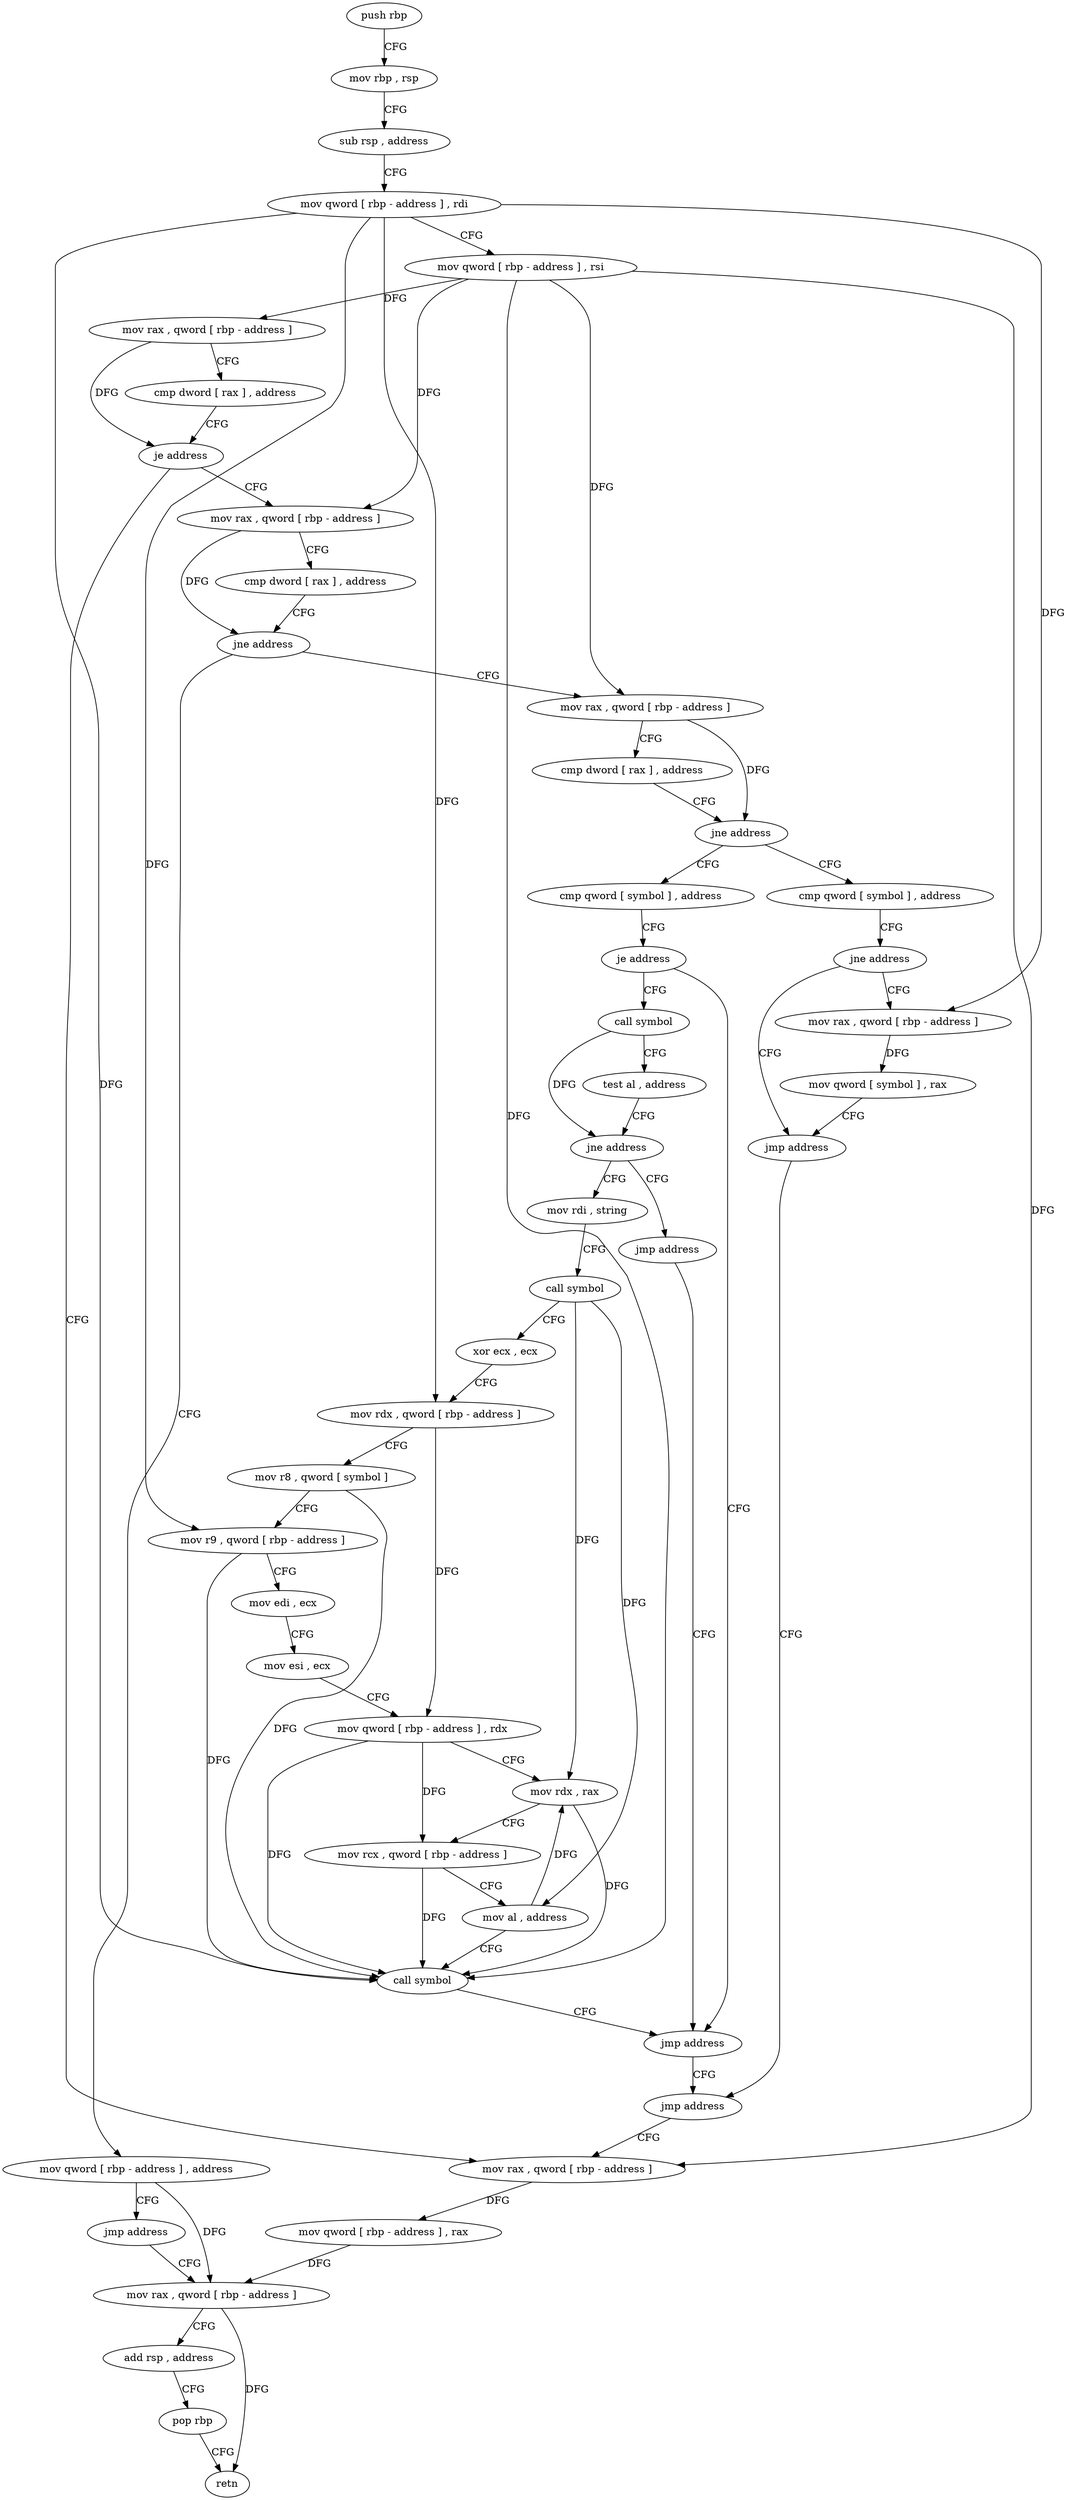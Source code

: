 digraph "func" {
"4265344" [label = "push rbp" ]
"4265345" [label = "mov rbp , rsp" ]
"4265348" [label = "sub rsp , address" ]
"4265352" [label = "mov qword [ rbp - address ] , rdi" ]
"4265356" [label = "mov qword [ rbp - address ] , rsi" ]
"4265360" [label = "mov rax , qword [ rbp - address ]" ]
"4265364" [label = "cmp dword [ rax ] , address" ]
"4265367" [label = "je address" ]
"4265542" [label = "mov rax , qword [ rbp - address ]" ]
"4265373" [label = "mov rax , qword [ rbp - address ]" ]
"4265546" [label = "mov qword [ rbp - address ] , rax" ]
"4265550" [label = "mov rax , qword [ rbp - address ]" ]
"4265377" [label = "cmp dword [ rax ] , address" ]
"4265380" [label = "jne address" ]
"4265399" [label = "mov rax , qword [ rbp - address ]" ]
"4265386" [label = "mov qword [ rbp - address ] , address" ]
"4265403" [label = "cmp dword [ rax ] , address" ]
"4265406" [label = "jne address" ]
"4265505" [label = "cmp qword [ symbol ] , address" ]
"4265412" [label = "cmp qword [ symbol ] , address" ]
"4265394" [label = "jmp address" ]
"4265514" [label = "jne address" ]
"4265532" [label = "jmp address" ]
"4265520" [label = "mov rax , qword [ rbp - address ]" ]
"4265421" [label = "je address" ]
"4265500" [label = "jmp address" ]
"4265427" [label = "call symbol" ]
"4265554" [label = "add rsp , address" ]
"4265558" [label = "pop rbp" ]
"4265559" [label = "retn" ]
"4265537" [label = "jmp address" ]
"4265524" [label = "mov qword [ symbol ] , rax" ]
"4265432" [label = "test al , address" ]
"4265434" [label = "jne address" ]
"4265445" [label = "mov rdi , string" ]
"4265440" [label = "jmp address" ]
"4265455" [label = "call symbol" ]
"4265460" [label = "xor ecx , ecx" ]
"4265462" [label = "mov rdx , qword [ rbp - address ]" ]
"4265466" [label = "mov r8 , qword [ symbol ]" ]
"4265474" [label = "mov r9 , qword [ rbp - address ]" ]
"4265478" [label = "mov edi , ecx" ]
"4265480" [label = "mov esi , ecx" ]
"4265482" [label = "mov qword [ rbp - address ] , rdx" ]
"4265486" [label = "mov rdx , rax" ]
"4265489" [label = "mov rcx , qword [ rbp - address ]" ]
"4265493" [label = "mov al , address" ]
"4265495" [label = "call symbol" ]
"4265344" -> "4265345" [ label = "CFG" ]
"4265345" -> "4265348" [ label = "CFG" ]
"4265348" -> "4265352" [ label = "CFG" ]
"4265352" -> "4265356" [ label = "CFG" ]
"4265352" -> "4265520" [ label = "DFG" ]
"4265352" -> "4265462" [ label = "DFG" ]
"4265352" -> "4265474" [ label = "DFG" ]
"4265352" -> "4265495" [ label = "DFG" ]
"4265356" -> "4265360" [ label = "DFG" ]
"4265356" -> "4265542" [ label = "DFG" ]
"4265356" -> "4265373" [ label = "DFG" ]
"4265356" -> "4265399" [ label = "DFG" ]
"4265356" -> "4265495" [ label = "DFG" ]
"4265360" -> "4265364" [ label = "CFG" ]
"4265360" -> "4265367" [ label = "DFG" ]
"4265364" -> "4265367" [ label = "CFG" ]
"4265367" -> "4265542" [ label = "CFG" ]
"4265367" -> "4265373" [ label = "CFG" ]
"4265542" -> "4265546" [ label = "DFG" ]
"4265373" -> "4265377" [ label = "CFG" ]
"4265373" -> "4265380" [ label = "DFG" ]
"4265546" -> "4265550" [ label = "DFG" ]
"4265550" -> "4265554" [ label = "CFG" ]
"4265550" -> "4265559" [ label = "DFG" ]
"4265377" -> "4265380" [ label = "CFG" ]
"4265380" -> "4265399" [ label = "CFG" ]
"4265380" -> "4265386" [ label = "CFG" ]
"4265399" -> "4265403" [ label = "CFG" ]
"4265399" -> "4265406" [ label = "DFG" ]
"4265386" -> "4265394" [ label = "CFG" ]
"4265386" -> "4265550" [ label = "DFG" ]
"4265403" -> "4265406" [ label = "CFG" ]
"4265406" -> "4265505" [ label = "CFG" ]
"4265406" -> "4265412" [ label = "CFG" ]
"4265505" -> "4265514" [ label = "CFG" ]
"4265412" -> "4265421" [ label = "CFG" ]
"4265394" -> "4265550" [ label = "CFG" ]
"4265514" -> "4265532" [ label = "CFG" ]
"4265514" -> "4265520" [ label = "CFG" ]
"4265532" -> "4265537" [ label = "CFG" ]
"4265520" -> "4265524" [ label = "DFG" ]
"4265421" -> "4265500" [ label = "CFG" ]
"4265421" -> "4265427" [ label = "CFG" ]
"4265500" -> "4265537" [ label = "CFG" ]
"4265427" -> "4265432" [ label = "CFG" ]
"4265427" -> "4265434" [ label = "DFG" ]
"4265554" -> "4265558" [ label = "CFG" ]
"4265558" -> "4265559" [ label = "CFG" ]
"4265537" -> "4265542" [ label = "CFG" ]
"4265524" -> "4265532" [ label = "CFG" ]
"4265432" -> "4265434" [ label = "CFG" ]
"4265434" -> "4265445" [ label = "CFG" ]
"4265434" -> "4265440" [ label = "CFG" ]
"4265445" -> "4265455" [ label = "CFG" ]
"4265440" -> "4265500" [ label = "CFG" ]
"4265455" -> "4265460" [ label = "CFG" ]
"4265455" -> "4265486" [ label = "DFG" ]
"4265455" -> "4265493" [ label = "DFG" ]
"4265460" -> "4265462" [ label = "CFG" ]
"4265462" -> "4265466" [ label = "CFG" ]
"4265462" -> "4265482" [ label = "DFG" ]
"4265466" -> "4265474" [ label = "CFG" ]
"4265466" -> "4265495" [ label = "DFG" ]
"4265474" -> "4265478" [ label = "CFG" ]
"4265474" -> "4265495" [ label = "DFG" ]
"4265478" -> "4265480" [ label = "CFG" ]
"4265480" -> "4265482" [ label = "CFG" ]
"4265482" -> "4265486" [ label = "CFG" ]
"4265482" -> "4265489" [ label = "DFG" ]
"4265482" -> "4265495" [ label = "DFG" ]
"4265486" -> "4265489" [ label = "CFG" ]
"4265486" -> "4265495" [ label = "DFG" ]
"4265489" -> "4265493" [ label = "CFG" ]
"4265489" -> "4265495" [ label = "DFG" ]
"4265493" -> "4265495" [ label = "CFG" ]
"4265493" -> "4265486" [ label = "DFG" ]
"4265495" -> "4265500" [ label = "CFG" ]
}
